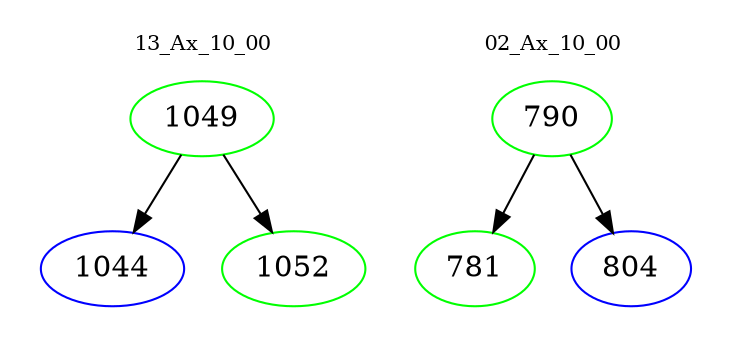 digraph{
subgraph cluster_0 {
color = white
label = "13_Ax_10_00";
fontsize=10;
T0_1049 [label="1049", color="green"]
T0_1049 -> T0_1044 [color="black"]
T0_1044 [label="1044", color="blue"]
T0_1049 -> T0_1052 [color="black"]
T0_1052 [label="1052", color="green"]
}
subgraph cluster_1 {
color = white
label = "02_Ax_10_00";
fontsize=10;
T1_790 [label="790", color="green"]
T1_790 -> T1_781 [color="black"]
T1_781 [label="781", color="green"]
T1_790 -> T1_804 [color="black"]
T1_804 [label="804", color="blue"]
}
}
